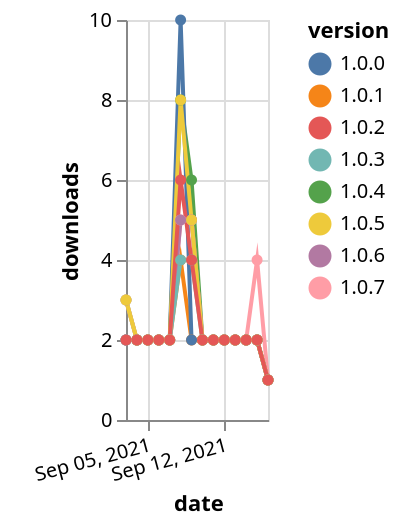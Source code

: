 {"$schema": "https://vega.github.io/schema/vega-lite/v5.json", "description": "A simple bar chart with embedded data.", "data": {"values": [{"date": "2021-09-03", "total": 1368, "delta": 3, "version": "1.0.4"}, {"date": "2021-09-04", "total": 1370, "delta": 2, "version": "1.0.4"}, {"date": "2021-09-05", "total": 1372, "delta": 2, "version": "1.0.4"}, {"date": "2021-09-06", "total": 1374, "delta": 2, "version": "1.0.4"}, {"date": "2021-09-07", "total": 1376, "delta": 2, "version": "1.0.4"}, {"date": "2021-09-08", "total": 1384, "delta": 8, "version": "1.0.4"}, {"date": "2021-09-09", "total": 1390, "delta": 6, "version": "1.0.4"}, {"date": "2021-09-10", "total": 1392, "delta": 2, "version": "1.0.4"}, {"date": "2021-09-11", "total": 1394, "delta": 2, "version": "1.0.4"}, {"date": "2021-09-12", "total": 1396, "delta": 2, "version": "1.0.4"}, {"date": "2021-09-13", "total": 1398, "delta": 2, "version": "1.0.4"}, {"date": "2021-09-14", "total": 1400, "delta": 2, "version": "1.0.4"}, {"date": "2021-09-15", "total": 1402, "delta": 2, "version": "1.0.4"}, {"date": "2021-09-16", "total": 1403, "delta": 1, "version": "1.0.4"}, {"date": "2021-09-03", "total": 1416, "delta": 2, "version": "1.0.1"}, {"date": "2021-09-04", "total": 1418, "delta": 2, "version": "1.0.1"}, {"date": "2021-09-05", "total": 1420, "delta": 2, "version": "1.0.1"}, {"date": "2021-09-06", "total": 1422, "delta": 2, "version": "1.0.1"}, {"date": "2021-09-07", "total": 1424, "delta": 2, "version": "1.0.1"}, {"date": "2021-09-08", "total": 1428, "delta": 4, "version": "1.0.1"}, {"date": "2021-09-09", "total": 1430, "delta": 2, "version": "1.0.1"}, {"date": "2021-09-10", "total": 1432, "delta": 2, "version": "1.0.1"}, {"date": "2021-09-11", "total": 1434, "delta": 2, "version": "1.0.1"}, {"date": "2021-09-12", "total": 1436, "delta": 2, "version": "1.0.1"}, {"date": "2021-09-13", "total": 1438, "delta": 2, "version": "1.0.1"}, {"date": "2021-09-14", "total": 1440, "delta": 2, "version": "1.0.1"}, {"date": "2021-09-15", "total": 1442, "delta": 2, "version": "1.0.1"}, {"date": "2021-09-16", "total": 1443, "delta": 1, "version": "1.0.1"}, {"date": "2021-09-03", "total": 880, "delta": 3, "version": "1.0.7"}, {"date": "2021-09-04", "total": 882, "delta": 2, "version": "1.0.7"}, {"date": "2021-09-05", "total": 884, "delta": 2, "version": "1.0.7"}, {"date": "2021-09-06", "total": 886, "delta": 2, "version": "1.0.7"}, {"date": "2021-09-07", "total": 888, "delta": 2, "version": "1.0.7"}, {"date": "2021-09-08", "total": 893, "delta": 5, "version": "1.0.7"}, {"date": "2021-09-09", "total": 898, "delta": 5, "version": "1.0.7"}, {"date": "2021-09-10", "total": 900, "delta": 2, "version": "1.0.7"}, {"date": "2021-09-11", "total": 902, "delta": 2, "version": "1.0.7"}, {"date": "2021-09-12", "total": 904, "delta": 2, "version": "1.0.7"}, {"date": "2021-09-13", "total": 906, "delta": 2, "version": "1.0.7"}, {"date": "2021-09-14", "total": 908, "delta": 2, "version": "1.0.7"}, {"date": "2021-09-15", "total": 912, "delta": 4, "version": "1.0.7"}, {"date": "2021-09-16", "total": 913, "delta": 1, "version": "1.0.7"}, {"date": "2021-09-03", "total": 1784, "delta": 2, "version": "1.0.0"}, {"date": "2021-09-04", "total": 1786, "delta": 2, "version": "1.0.0"}, {"date": "2021-09-05", "total": 1788, "delta": 2, "version": "1.0.0"}, {"date": "2021-09-06", "total": 1790, "delta": 2, "version": "1.0.0"}, {"date": "2021-09-07", "total": 1792, "delta": 2, "version": "1.0.0"}, {"date": "2021-09-08", "total": 1802, "delta": 10, "version": "1.0.0"}, {"date": "2021-09-09", "total": 1804, "delta": 2, "version": "1.0.0"}, {"date": "2021-09-10", "total": 1806, "delta": 2, "version": "1.0.0"}, {"date": "2021-09-11", "total": 1808, "delta": 2, "version": "1.0.0"}, {"date": "2021-09-12", "total": 1810, "delta": 2, "version": "1.0.0"}, {"date": "2021-09-13", "total": 1812, "delta": 2, "version": "1.0.0"}, {"date": "2021-09-14", "total": 1814, "delta": 2, "version": "1.0.0"}, {"date": "2021-09-15", "total": 1816, "delta": 2, "version": "1.0.0"}, {"date": "2021-09-16", "total": 1817, "delta": 1, "version": "1.0.0"}, {"date": "2021-09-03", "total": 822, "delta": 2, "version": "1.0.6"}, {"date": "2021-09-04", "total": 824, "delta": 2, "version": "1.0.6"}, {"date": "2021-09-05", "total": 826, "delta": 2, "version": "1.0.6"}, {"date": "2021-09-06", "total": 828, "delta": 2, "version": "1.0.6"}, {"date": "2021-09-07", "total": 830, "delta": 2, "version": "1.0.6"}, {"date": "2021-09-08", "total": 835, "delta": 5, "version": "1.0.6"}, {"date": "2021-09-09", "total": 840, "delta": 5, "version": "1.0.6"}, {"date": "2021-09-10", "total": 842, "delta": 2, "version": "1.0.6"}, {"date": "2021-09-11", "total": 844, "delta": 2, "version": "1.0.6"}, {"date": "2021-09-12", "total": 846, "delta": 2, "version": "1.0.6"}, {"date": "2021-09-13", "total": 848, "delta": 2, "version": "1.0.6"}, {"date": "2021-09-14", "total": 850, "delta": 2, "version": "1.0.6"}, {"date": "2021-09-15", "total": 852, "delta": 2, "version": "1.0.6"}, {"date": "2021-09-16", "total": 853, "delta": 1, "version": "1.0.6"}, {"date": "2021-09-03", "total": 1165, "delta": 2, "version": "1.0.3"}, {"date": "2021-09-04", "total": 1167, "delta": 2, "version": "1.0.3"}, {"date": "2021-09-05", "total": 1169, "delta": 2, "version": "1.0.3"}, {"date": "2021-09-06", "total": 1171, "delta": 2, "version": "1.0.3"}, {"date": "2021-09-07", "total": 1173, "delta": 2, "version": "1.0.3"}, {"date": "2021-09-08", "total": 1177, "delta": 4, "version": "1.0.3"}, {"date": "2021-09-09", "total": 1181, "delta": 4, "version": "1.0.3"}, {"date": "2021-09-10", "total": 1183, "delta": 2, "version": "1.0.3"}, {"date": "2021-09-11", "total": 1185, "delta": 2, "version": "1.0.3"}, {"date": "2021-09-12", "total": 1187, "delta": 2, "version": "1.0.3"}, {"date": "2021-09-13", "total": 1189, "delta": 2, "version": "1.0.3"}, {"date": "2021-09-14", "total": 1191, "delta": 2, "version": "1.0.3"}, {"date": "2021-09-15", "total": 1193, "delta": 2, "version": "1.0.3"}, {"date": "2021-09-16", "total": 1194, "delta": 1, "version": "1.0.3"}, {"date": "2021-09-03", "total": 1071, "delta": 3, "version": "1.0.5"}, {"date": "2021-09-04", "total": 1073, "delta": 2, "version": "1.0.5"}, {"date": "2021-09-05", "total": 1075, "delta": 2, "version": "1.0.5"}, {"date": "2021-09-06", "total": 1077, "delta": 2, "version": "1.0.5"}, {"date": "2021-09-07", "total": 1079, "delta": 2, "version": "1.0.5"}, {"date": "2021-09-08", "total": 1087, "delta": 8, "version": "1.0.5"}, {"date": "2021-09-09", "total": 1092, "delta": 5, "version": "1.0.5"}, {"date": "2021-09-10", "total": 1094, "delta": 2, "version": "1.0.5"}, {"date": "2021-09-11", "total": 1096, "delta": 2, "version": "1.0.5"}, {"date": "2021-09-12", "total": 1098, "delta": 2, "version": "1.0.5"}, {"date": "2021-09-13", "total": 1100, "delta": 2, "version": "1.0.5"}, {"date": "2021-09-14", "total": 1102, "delta": 2, "version": "1.0.5"}, {"date": "2021-09-15", "total": 1104, "delta": 2, "version": "1.0.5"}, {"date": "2021-09-16", "total": 1105, "delta": 1, "version": "1.0.5"}, {"date": "2021-09-03", "total": 1423, "delta": 2, "version": "1.0.2"}, {"date": "2021-09-04", "total": 1425, "delta": 2, "version": "1.0.2"}, {"date": "2021-09-05", "total": 1427, "delta": 2, "version": "1.0.2"}, {"date": "2021-09-06", "total": 1429, "delta": 2, "version": "1.0.2"}, {"date": "2021-09-07", "total": 1431, "delta": 2, "version": "1.0.2"}, {"date": "2021-09-08", "total": 1437, "delta": 6, "version": "1.0.2"}, {"date": "2021-09-09", "total": 1441, "delta": 4, "version": "1.0.2"}, {"date": "2021-09-10", "total": 1443, "delta": 2, "version": "1.0.2"}, {"date": "2021-09-11", "total": 1445, "delta": 2, "version": "1.0.2"}, {"date": "2021-09-12", "total": 1447, "delta": 2, "version": "1.0.2"}, {"date": "2021-09-13", "total": 1449, "delta": 2, "version": "1.0.2"}, {"date": "2021-09-14", "total": 1451, "delta": 2, "version": "1.0.2"}, {"date": "2021-09-15", "total": 1453, "delta": 2, "version": "1.0.2"}, {"date": "2021-09-16", "total": 1454, "delta": 1, "version": "1.0.2"}]}, "width": "container", "mark": {"type": "line", "point": {"filled": true}}, "encoding": {"x": {"field": "date", "type": "temporal", "timeUnit": "yearmonthdate", "title": "date", "axis": {"labelAngle": -15}}, "y": {"field": "delta", "type": "quantitative", "title": "downloads"}, "color": {"field": "version", "type": "nominal"}, "tooltip": {"field": "delta"}}}